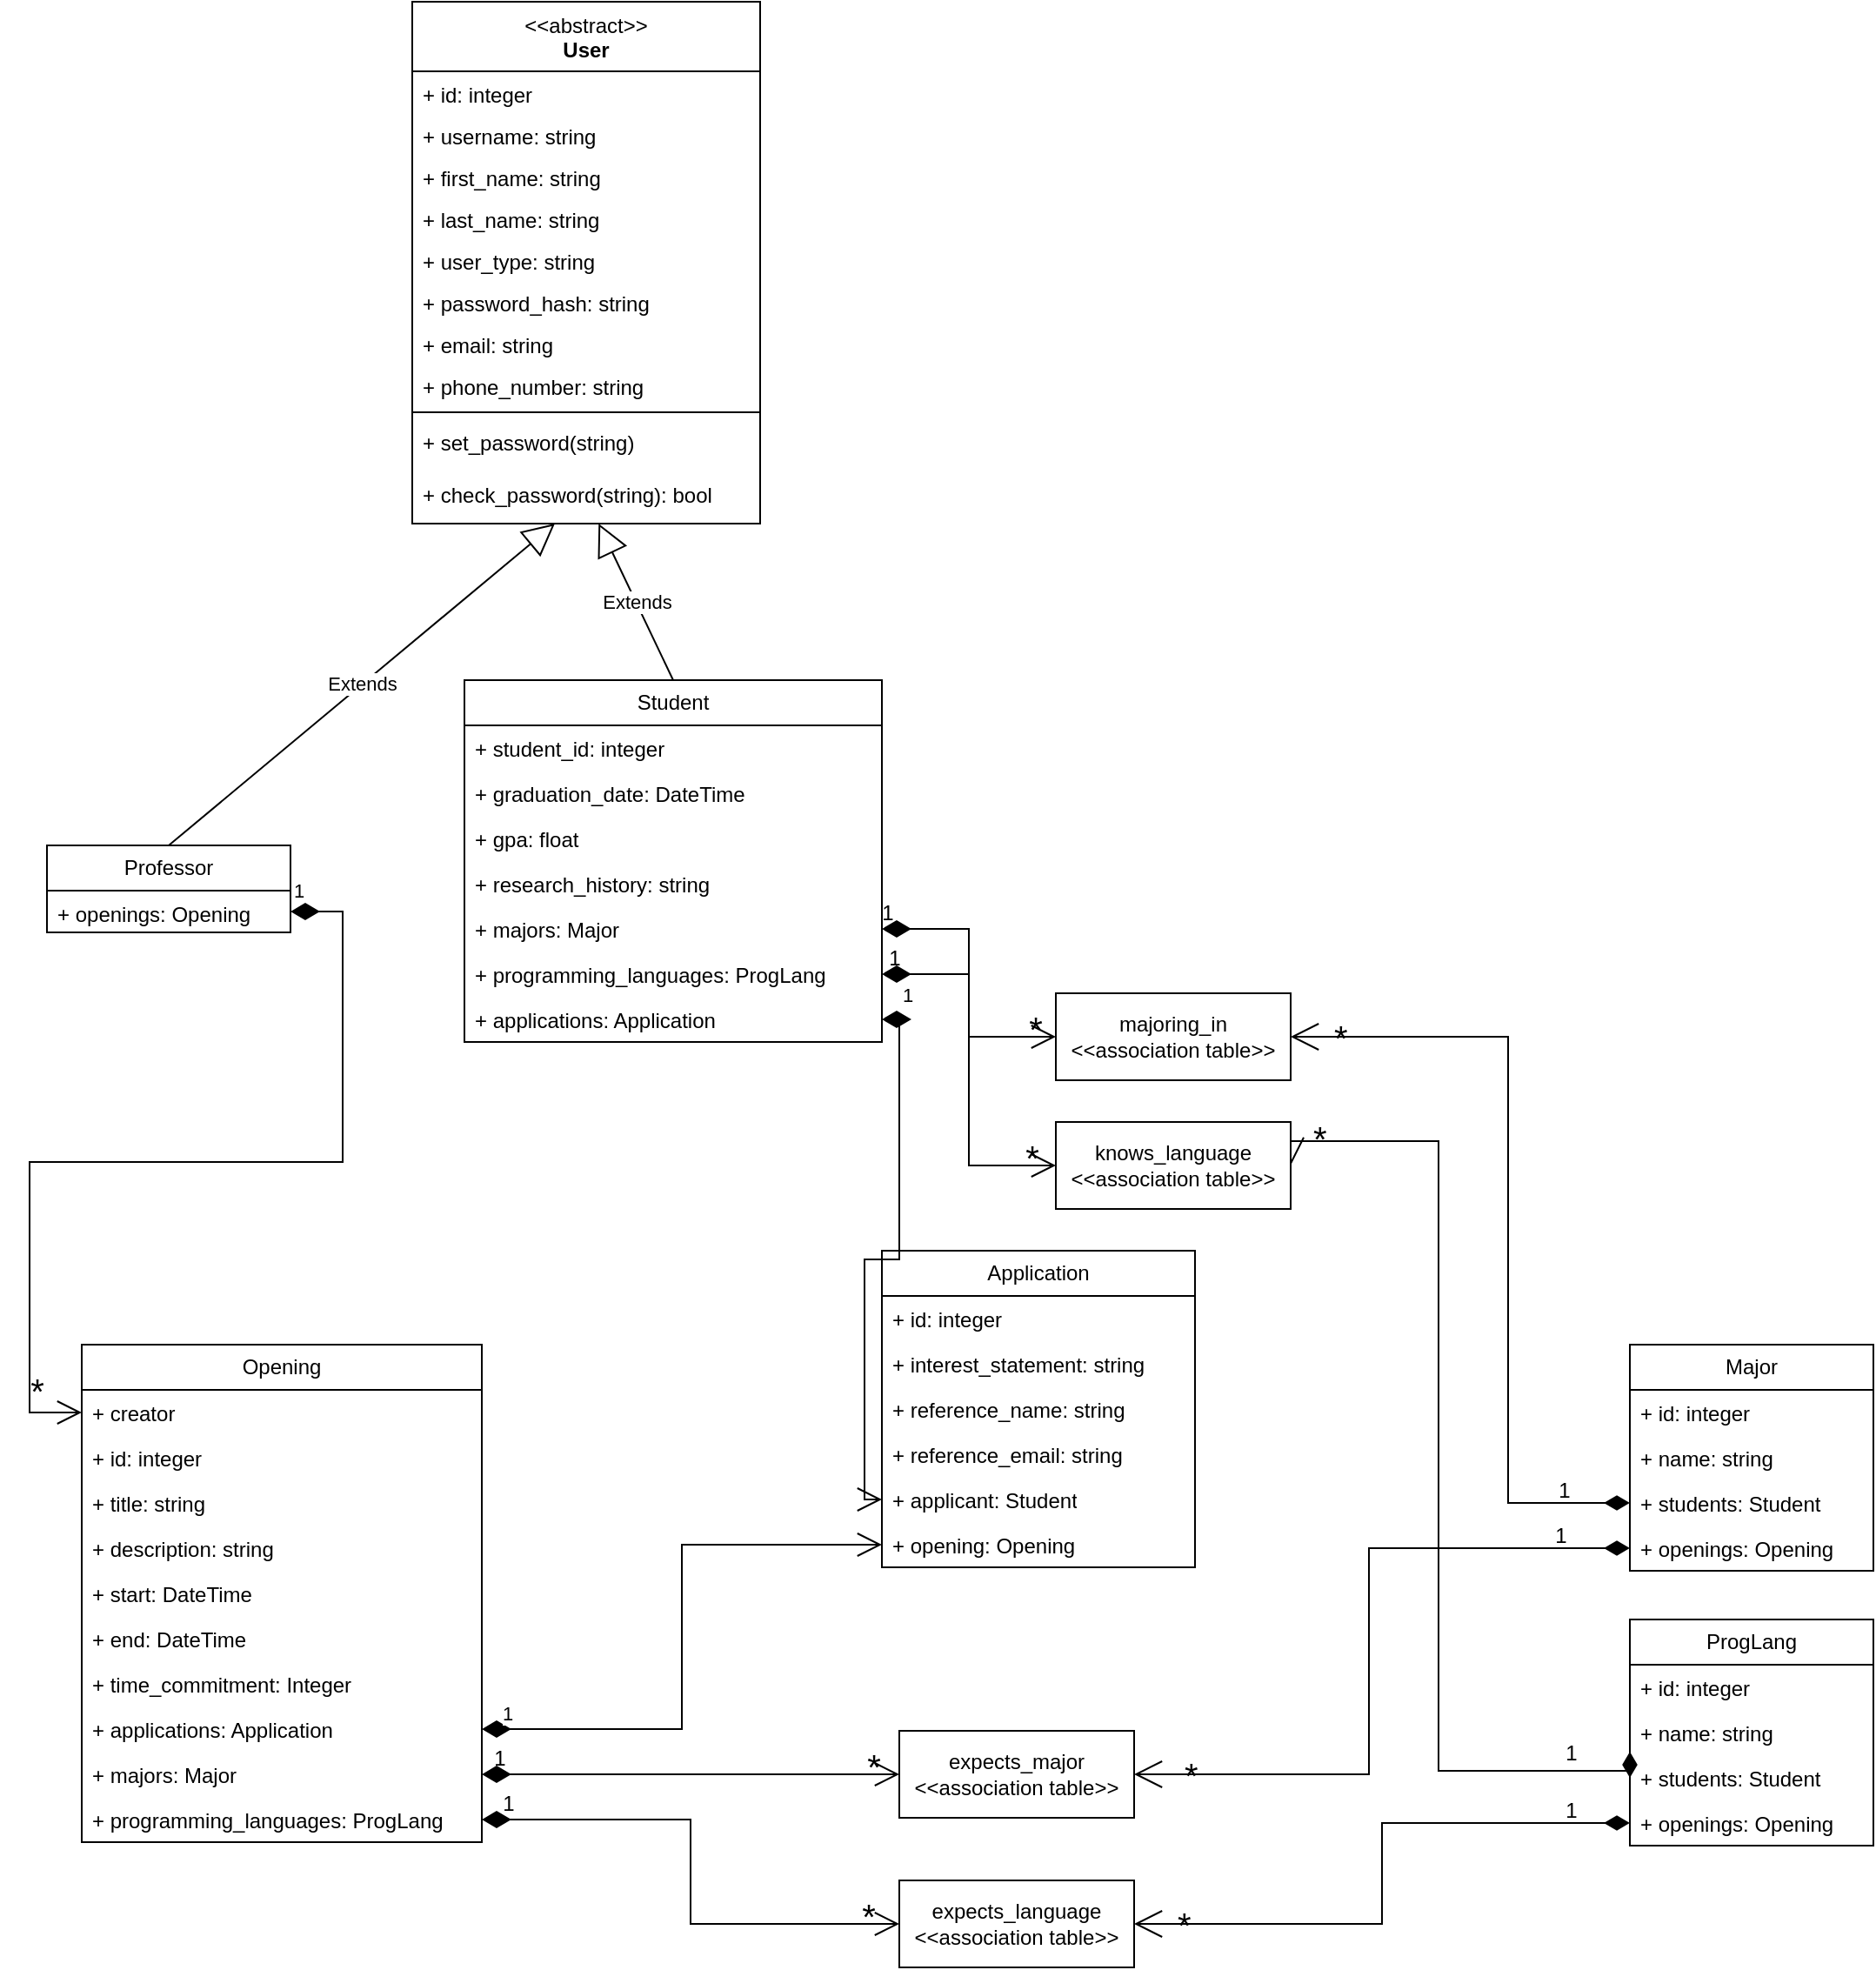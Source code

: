 <mxfile version="22.0.8" type="device">
  <diagram name="Page-1" id="B-Ykamc5Ve8SxCriMSTX">
    <mxGraphModel dx="2390" dy="1243" grid="1" gridSize="10" guides="1" tooltips="1" connect="1" arrows="1" fold="1" page="1" pageScale="1" pageWidth="850" pageHeight="1100" math="0" shadow="0">
      <root>
        <mxCell id="0" />
        <mxCell id="1" parent="0" />
        <mxCell id="SjnLJT28kYMLIZ89We3J-1" value="&lt;div&gt;&lt;span style=&quot;font-weight: normal;&quot;&gt;&amp;lt;&amp;lt;abstract&amp;gt;&amp;gt;&lt;/span&gt;&lt;br&gt;&lt;/div&gt;&lt;div&gt;User&lt;/div&gt;" style="swimlane;fontStyle=1;align=center;verticalAlign=top;childLayout=stackLayout;horizontal=1;startSize=40;horizontalStack=0;resizeParent=1;resizeParentMax=0;resizeLast=0;collapsible=1;marginBottom=0;whiteSpace=wrap;html=1;" vertex="1" parent="1">
          <mxGeometry x="520" y="40" width="200" height="300" as="geometry">
            <mxRectangle x="170" y="130" width="110" height="40" as="alternateBounds" />
          </mxGeometry>
        </mxCell>
        <mxCell id="SjnLJT28kYMLIZ89We3J-2" value="&lt;div&gt;+ id: integer&lt;/div&gt;" style="text;strokeColor=none;fillColor=none;align=left;verticalAlign=top;spacingLeft=4;spacingRight=4;overflow=hidden;rotatable=0;points=[[0,0.5],[1,0.5]];portConstraint=eastwest;whiteSpace=wrap;html=1;" vertex="1" parent="SjnLJT28kYMLIZ89We3J-1">
          <mxGeometry y="40" width="200" height="24" as="geometry" />
        </mxCell>
        <mxCell id="SjnLJT28kYMLIZ89We3J-13" value="&lt;div&gt;+ username: string&lt;/div&gt;" style="text;strokeColor=none;fillColor=none;align=left;verticalAlign=top;spacingLeft=4;spacingRight=4;overflow=hidden;rotatable=0;points=[[0,0.5],[1,0.5]];portConstraint=eastwest;whiteSpace=wrap;html=1;" vertex="1" parent="SjnLJT28kYMLIZ89We3J-1">
          <mxGeometry y="64" width="200" height="24" as="geometry" />
        </mxCell>
        <mxCell id="SjnLJT28kYMLIZ89We3J-14" value="&lt;div&gt;+ first_name: string&lt;/div&gt;" style="text;strokeColor=none;fillColor=none;align=left;verticalAlign=top;spacingLeft=4;spacingRight=4;overflow=hidden;rotatable=0;points=[[0,0.5],[1,0.5]];portConstraint=eastwest;whiteSpace=wrap;html=1;" vertex="1" parent="SjnLJT28kYMLIZ89We3J-1">
          <mxGeometry y="88" width="200" height="24" as="geometry" />
        </mxCell>
        <mxCell id="SjnLJT28kYMLIZ89We3J-15" value="&lt;div&gt;+ last_name: string&lt;/div&gt;" style="text;strokeColor=none;fillColor=none;align=left;verticalAlign=top;spacingLeft=4;spacingRight=4;overflow=hidden;rotatable=0;points=[[0,0.5],[1,0.5]];portConstraint=eastwest;whiteSpace=wrap;html=1;" vertex="1" parent="SjnLJT28kYMLIZ89We3J-1">
          <mxGeometry y="112" width="200" height="24" as="geometry" />
        </mxCell>
        <mxCell id="SjnLJT28kYMLIZ89We3J-16" value="&lt;div&gt;+ user_type: string&lt;/div&gt;" style="text;strokeColor=none;fillColor=none;align=left;verticalAlign=top;spacingLeft=4;spacingRight=4;overflow=hidden;rotatable=0;points=[[0,0.5],[1,0.5]];portConstraint=eastwest;whiteSpace=wrap;html=1;" vertex="1" parent="SjnLJT28kYMLIZ89We3J-1">
          <mxGeometry y="136" width="200" height="24" as="geometry" />
        </mxCell>
        <mxCell id="SjnLJT28kYMLIZ89We3J-17" value="&lt;div&gt;+ password_hash: string&lt;br&gt;&lt;/div&gt;" style="text;strokeColor=none;fillColor=none;align=left;verticalAlign=top;spacingLeft=4;spacingRight=4;overflow=hidden;rotatable=0;points=[[0,0.5],[1,0.5]];portConstraint=eastwest;whiteSpace=wrap;html=1;" vertex="1" parent="SjnLJT28kYMLIZ89We3J-1">
          <mxGeometry y="160" width="200" height="24" as="geometry" />
        </mxCell>
        <mxCell id="SjnLJT28kYMLIZ89We3J-18" value="&lt;div&gt;+ email: string&lt;/div&gt;" style="text;strokeColor=none;fillColor=none;align=left;verticalAlign=top;spacingLeft=4;spacingRight=4;overflow=hidden;rotatable=0;points=[[0,0.5],[1,0.5]];portConstraint=eastwest;whiteSpace=wrap;html=1;" vertex="1" parent="SjnLJT28kYMLIZ89We3J-1">
          <mxGeometry y="184" width="200" height="24" as="geometry" />
        </mxCell>
        <mxCell id="SjnLJT28kYMLIZ89We3J-19" value="+ phone_number: string" style="text;strokeColor=none;fillColor=none;align=left;verticalAlign=top;spacingLeft=4;spacingRight=4;overflow=hidden;rotatable=0;points=[[0,0.5],[1,0.5]];portConstraint=eastwest;whiteSpace=wrap;html=1;" vertex="1" parent="SjnLJT28kYMLIZ89We3J-1">
          <mxGeometry y="208" width="200" height="24" as="geometry" />
        </mxCell>
        <mxCell id="SjnLJT28kYMLIZ89We3J-3" value="" style="line;strokeWidth=1;fillColor=none;align=left;verticalAlign=middle;spacingTop=-1;spacingLeft=3;spacingRight=3;rotatable=0;labelPosition=right;points=[];portConstraint=eastwest;strokeColor=inherit;" vertex="1" parent="SjnLJT28kYMLIZ89We3J-1">
          <mxGeometry y="232" width="200" height="8" as="geometry" />
        </mxCell>
        <mxCell id="SjnLJT28kYMLIZ89We3J-4" value="&lt;div&gt;+ set_password(string)&lt;/div&gt;" style="text;strokeColor=none;fillColor=none;align=left;verticalAlign=top;spacingLeft=4;spacingRight=4;overflow=hidden;rotatable=0;points=[[0,0.5],[1,0.5]];portConstraint=eastwest;whiteSpace=wrap;html=1;" vertex="1" parent="SjnLJT28kYMLIZ89We3J-1">
          <mxGeometry y="240" width="200" height="30" as="geometry" />
        </mxCell>
        <mxCell id="SjnLJT28kYMLIZ89We3J-20" value="+ check_password(string): bool" style="text;strokeColor=none;fillColor=none;align=left;verticalAlign=top;spacingLeft=4;spacingRight=4;overflow=hidden;rotatable=0;points=[[0,0.5],[1,0.5]];portConstraint=eastwest;whiteSpace=wrap;html=1;" vertex="1" parent="SjnLJT28kYMLIZ89We3J-1">
          <mxGeometry y="270" width="200" height="30" as="geometry" />
        </mxCell>
        <mxCell id="SjnLJT28kYMLIZ89We3J-5" value="Extends" style="endArrow=block;endSize=16;endFill=0;html=1;rounded=0;exitX=0.5;exitY=0;exitDx=0;exitDy=0;" edge="1" parent="1" source="SjnLJT28kYMLIZ89We3J-6" target="SjnLJT28kYMLIZ89We3J-20">
          <mxGeometry width="160" relative="1" as="geometry">
            <mxPoint x="210" y="500" as="sourcePoint" />
            <mxPoint x="370" y="500" as="targetPoint" />
          </mxGeometry>
        </mxCell>
        <mxCell id="SjnLJT28kYMLIZ89We3J-6" value="Professor" style="swimlane;fontStyle=0;childLayout=stackLayout;horizontal=1;startSize=26;fillColor=none;horizontalStack=0;resizeParent=1;resizeParentMax=0;resizeLast=0;collapsible=1;marginBottom=0;whiteSpace=wrap;html=1;" vertex="1" parent="1">
          <mxGeometry x="310" y="525" width="140" height="50" as="geometry" />
        </mxCell>
        <mxCell id="SjnLJT28kYMLIZ89We3J-8" value="+ openings: Opening" style="text;strokeColor=none;fillColor=none;align=left;verticalAlign=top;spacingLeft=4;spacingRight=4;overflow=hidden;rotatable=0;points=[[0,0.5],[1,0.5]];portConstraint=eastwest;whiteSpace=wrap;html=1;" vertex="1" parent="SjnLJT28kYMLIZ89We3J-6">
          <mxGeometry y="26" width="140" height="24" as="geometry" />
        </mxCell>
        <mxCell id="SjnLJT28kYMLIZ89We3J-21" value="Opening" style="swimlane;fontStyle=0;childLayout=stackLayout;horizontal=1;startSize=26;fillColor=none;horizontalStack=0;resizeParent=1;resizeParentMax=0;resizeLast=0;collapsible=1;marginBottom=0;whiteSpace=wrap;html=1;" vertex="1" parent="1">
          <mxGeometry x="330" y="812" width="230" height="286" as="geometry" />
        </mxCell>
        <mxCell id="SjnLJT28kYMLIZ89We3J-22" value="+ creator" style="text;strokeColor=none;fillColor=none;align=left;verticalAlign=top;spacingLeft=4;spacingRight=4;overflow=hidden;rotatable=0;points=[[0,0.5],[1,0.5]];portConstraint=eastwest;whiteSpace=wrap;html=1;" vertex="1" parent="SjnLJT28kYMLIZ89We3J-21">
          <mxGeometry y="26" width="230" height="26" as="geometry" />
        </mxCell>
        <mxCell id="SjnLJT28kYMLIZ89We3J-23" value="+ id: integer" style="text;strokeColor=none;fillColor=none;align=left;verticalAlign=top;spacingLeft=4;spacingRight=4;overflow=hidden;rotatable=0;points=[[0,0.5],[1,0.5]];portConstraint=eastwest;whiteSpace=wrap;html=1;" vertex="1" parent="SjnLJT28kYMLIZ89We3J-21">
          <mxGeometry y="52" width="230" height="26" as="geometry" />
        </mxCell>
        <mxCell id="SjnLJT28kYMLIZ89We3J-24" value="+ title: string" style="text;strokeColor=none;fillColor=none;align=left;verticalAlign=top;spacingLeft=4;spacingRight=4;overflow=hidden;rotatable=0;points=[[0,0.5],[1,0.5]];portConstraint=eastwest;whiteSpace=wrap;html=1;" vertex="1" parent="SjnLJT28kYMLIZ89We3J-21">
          <mxGeometry y="78" width="230" height="26" as="geometry" />
        </mxCell>
        <mxCell id="SjnLJT28kYMLIZ89We3J-28" value="+ description: string" style="text;strokeColor=none;fillColor=none;align=left;verticalAlign=top;spacingLeft=4;spacingRight=4;overflow=hidden;rotatable=0;points=[[0,0.5],[1,0.5]];portConstraint=eastwest;whiteSpace=wrap;html=1;" vertex="1" parent="SjnLJT28kYMLIZ89We3J-21">
          <mxGeometry y="104" width="230" height="26" as="geometry" />
        </mxCell>
        <mxCell id="SjnLJT28kYMLIZ89We3J-29" value="+ start: DateTime" style="text;strokeColor=none;fillColor=none;align=left;verticalAlign=top;spacingLeft=4;spacingRight=4;overflow=hidden;rotatable=0;points=[[0,0.5],[1,0.5]];portConstraint=eastwest;whiteSpace=wrap;html=1;" vertex="1" parent="SjnLJT28kYMLIZ89We3J-21">
          <mxGeometry y="130" width="230" height="26" as="geometry" />
        </mxCell>
        <mxCell id="SjnLJT28kYMLIZ89We3J-30" value="+ end: DateTime" style="text;strokeColor=none;fillColor=none;align=left;verticalAlign=top;spacingLeft=4;spacingRight=4;overflow=hidden;rotatable=0;points=[[0,0.5],[1,0.5]];portConstraint=eastwest;whiteSpace=wrap;html=1;" vertex="1" parent="SjnLJT28kYMLIZ89We3J-21">
          <mxGeometry y="156" width="230" height="26" as="geometry" />
        </mxCell>
        <mxCell id="SjnLJT28kYMLIZ89We3J-31" value="+ time_commitment: Integer" style="text;strokeColor=none;fillColor=none;align=left;verticalAlign=top;spacingLeft=4;spacingRight=4;overflow=hidden;rotatable=0;points=[[0,0.5],[1,0.5]];portConstraint=eastwest;whiteSpace=wrap;html=1;" vertex="1" parent="SjnLJT28kYMLIZ89We3J-21">
          <mxGeometry y="182" width="230" height="26" as="geometry" />
        </mxCell>
        <mxCell id="SjnLJT28kYMLIZ89We3J-34" value="+ applications: Application" style="text;strokeColor=none;fillColor=none;align=left;verticalAlign=top;spacingLeft=4;spacingRight=4;overflow=hidden;rotatable=0;points=[[0,0.5],[1,0.5]];portConstraint=eastwest;whiteSpace=wrap;html=1;" vertex="1" parent="SjnLJT28kYMLIZ89We3J-21">
          <mxGeometry y="208" width="230" height="26" as="geometry" />
        </mxCell>
        <mxCell id="SjnLJT28kYMLIZ89We3J-32" value="+ majors: Major" style="text;strokeColor=none;fillColor=none;align=left;verticalAlign=top;spacingLeft=4;spacingRight=4;overflow=hidden;rotatable=0;points=[[0,0.5],[1,0.5]];portConstraint=eastwest;whiteSpace=wrap;html=1;" vertex="1" parent="SjnLJT28kYMLIZ89We3J-21">
          <mxGeometry y="234" width="230" height="26" as="geometry" />
        </mxCell>
        <mxCell id="SjnLJT28kYMLIZ89We3J-33" value="+ programming_languages: ProgLang" style="text;strokeColor=none;fillColor=none;align=left;verticalAlign=top;spacingLeft=4;spacingRight=4;overflow=hidden;rotatable=0;points=[[0,0.5],[1,0.5]];portConstraint=eastwest;whiteSpace=wrap;html=1;" vertex="1" parent="SjnLJT28kYMLIZ89We3J-21">
          <mxGeometry y="260" width="230" height="26" as="geometry" />
        </mxCell>
        <mxCell id="SjnLJT28kYMLIZ89We3J-26" value="1" style="endArrow=open;html=1;endSize=12;startArrow=diamondThin;startSize=14;startFill=1;edgeStyle=orthogonalEdgeStyle;align=left;verticalAlign=bottom;rounded=0;exitX=1;exitY=0.5;exitDx=0;exitDy=0;entryX=0;entryY=0.5;entryDx=0;entryDy=0;" edge="1" parent="1" source="SjnLJT28kYMLIZ89We3J-8" target="SjnLJT28kYMLIZ89We3J-22">
          <mxGeometry x="-1" y="3" relative="1" as="geometry">
            <mxPoint x="300" y="590" as="sourcePoint" />
            <mxPoint x="460" y="590" as="targetPoint" />
            <Array as="points">
              <mxPoint x="480" y="563" />
              <mxPoint x="480" y="707" />
              <mxPoint x="300" y="707" />
              <mxPoint x="300" y="851" />
            </Array>
          </mxGeometry>
        </mxCell>
        <mxCell id="SjnLJT28kYMLIZ89We3J-27" value="&lt;font style=&quot;font-size: 20px;&quot;&gt;*&lt;/font&gt;" style="edgeLabel;html=1;align=center;verticalAlign=middle;resizable=0;points=[];labelBackgroundColor=none;" vertex="1" connectable="0" parent="SjnLJT28kYMLIZ89We3J-26">
          <mxGeometry x="0.9" y="2" relative="1" as="geometry">
            <mxPoint y="-11" as="offset" />
          </mxGeometry>
        </mxCell>
        <mxCell id="SjnLJT28kYMLIZ89We3J-35" value="Student" style="swimlane;fontStyle=0;childLayout=stackLayout;horizontal=1;startSize=26;fillColor=none;horizontalStack=0;resizeParent=1;resizeParentMax=0;resizeLast=0;collapsible=1;marginBottom=0;whiteSpace=wrap;html=1;" vertex="1" parent="1">
          <mxGeometry x="550" y="430" width="240" height="208" as="geometry" />
        </mxCell>
        <mxCell id="SjnLJT28kYMLIZ89We3J-36" value="+ student_id: integer" style="text;strokeColor=none;fillColor=none;align=left;verticalAlign=top;spacingLeft=4;spacingRight=4;overflow=hidden;rotatable=0;points=[[0,0.5],[1,0.5]];portConstraint=eastwest;whiteSpace=wrap;html=1;" vertex="1" parent="SjnLJT28kYMLIZ89We3J-35">
          <mxGeometry y="26" width="240" height="26" as="geometry" />
        </mxCell>
        <mxCell id="SjnLJT28kYMLIZ89We3J-37" value="+ graduation_date: DateTime" style="text;strokeColor=none;fillColor=none;align=left;verticalAlign=top;spacingLeft=4;spacingRight=4;overflow=hidden;rotatable=0;points=[[0,0.5],[1,0.5]];portConstraint=eastwest;whiteSpace=wrap;html=1;" vertex="1" parent="SjnLJT28kYMLIZ89We3J-35">
          <mxGeometry y="52" width="240" height="26" as="geometry" />
        </mxCell>
        <mxCell id="SjnLJT28kYMLIZ89We3J-38" value="+ gpa: float" style="text;strokeColor=none;fillColor=none;align=left;verticalAlign=top;spacingLeft=4;spacingRight=4;overflow=hidden;rotatable=0;points=[[0,0.5],[1,0.5]];portConstraint=eastwest;whiteSpace=wrap;html=1;" vertex="1" parent="SjnLJT28kYMLIZ89We3J-35">
          <mxGeometry y="78" width="240" height="26" as="geometry" />
        </mxCell>
        <mxCell id="SjnLJT28kYMLIZ89We3J-40" value="+ research_history: string" style="text;strokeColor=none;fillColor=none;align=left;verticalAlign=top;spacingLeft=4;spacingRight=4;overflow=hidden;rotatable=0;points=[[0,0.5],[1,0.5]];portConstraint=eastwest;whiteSpace=wrap;html=1;" vertex="1" parent="SjnLJT28kYMLIZ89We3J-35">
          <mxGeometry y="104" width="240" height="26" as="geometry" />
        </mxCell>
        <mxCell id="SjnLJT28kYMLIZ89We3J-41" value="+ majors: Major" style="text;strokeColor=none;fillColor=none;align=left;verticalAlign=top;spacingLeft=4;spacingRight=4;overflow=hidden;rotatable=0;points=[[0,0.5],[1,0.5]];portConstraint=eastwest;whiteSpace=wrap;html=1;" vertex="1" parent="SjnLJT28kYMLIZ89We3J-35">
          <mxGeometry y="130" width="240" height="26" as="geometry" />
        </mxCell>
        <mxCell id="SjnLJT28kYMLIZ89We3J-42" value="+ programming_languages: ProgLang" style="text;strokeColor=none;fillColor=none;align=left;verticalAlign=top;spacingLeft=4;spacingRight=4;overflow=hidden;rotatable=0;points=[[0,0.5],[1,0.5]];portConstraint=eastwest;whiteSpace=wrap;html=1;" vertex="1" parent="SjnLJT28kYMLIZ89We3J-35">
          <mxGeometry y="156" width="240" height="26" as="geometry" />
        </mxCell>
        <mxCell id="SjnLJT28kYMLIZ89We3J-170" value="+ applications: Application" style="text;strokeColor=none;fillColor=none;align=left;verticalAlign=top;spacingLeft=4;spacingRight=4;overflow=hidden;rotatable=0;points=[[0,0.5],[1,0.5]];portConstraint=eastwest;whiteSpace=wrap;html=1;" vertex="1" parent="SjnLJT28kYMLIZ89We3J-35">
          <mxGeometry y="182" width="240" height="26" as="geometry" />
        </mxCell>
        <mxCell id="SjnLJT28kYMLIZ89We3J-39" value="Extends" style="endArrow=block;endSize=16;endFill=0;html=1;rounded=0;exitX=0.5;exitY=0;exitDx=0;exitDy=0;" edge="1" parent="1" source="SjnLJT28kYMLIZ89We3J-35" target="SjnLJT28kYMLIZ89We3J-20">
          <mxGeometry width="160" relative="1" as="geometry">
            <mxPoint x="310" y="480" as="sourcePoint" />
            <mxPoint x="260" y="410" as="targetPoint" />
          </mxGeometry>
        </mxCell>
        <mxCell id="SjnLJT28kYMLIZ89We3J-44" value="Application" style="swimlane;fontStyle=0;childLayout=stackLayout;horizontal=1;startSize=26;fillColor=none;horizontalStack=0;resizeParent=1;resizeParentMax=0;resizeLast=0;collapsible=1;marginBottom=0;whiteSpace=wrap;html=1;" vertex="1" parent="1">
          <mxGeometry x="790" y="758" width="180" height="182" as="geometry" />
        </mxCell>
        <mxCell id="SjnLJT28kYMLIZ89We3J-45" value="+ id: integer" style="text;strokeColor=none;fillColor=none;align=left;verticalAlign=top;spacingLeft=4;spacingRight=4;overflow=hidden;rotatable=0;points=[[0,0.5],[1,0.5]];portConstraint=eastwest;whiteSpace=wrap;html=1;" vertex="1" parent="SjnLJT28kYMLIZ89We3J-44">
          <mxGeometry y="26" width="180" height="26" as="geometry" />
        </mxCell>
        <mxCell id="SjnLJT28kYMLIZ89We3J-46" value="+ interest_statement: string" style="text;strokeColor=none;fillColor=none;align=left;verticalAlign=top;spacingLeft=4;spacingRight=4;overflow=hidden;rotatable=0;points=[[0,0.5],[1,0.5]];portConstraint=eastwest;whiteSpace=wrap;html=1;" vertex="1" parent="SjnLJT28kYMLIZ89We3J-44">
          <mxGeometry y="52" width="180" height="26" as="geometry" />
        </mxCell>
        <mxCell id="SjnLJT28kYMLIZ89We3J-47" value="+ reference_name: string" style="text;strokeColor=none;fillColor=none;align=left;verticalAlign=top;spacingLeft=4;spacingRight=4;overflow=hidden;rotatable=0;points=[[0,0.5],[1,0.5]];portConstraint=eastwest;whiteSpace=wrap;html=1;" vertex="1" parent="SjnLJT28kYMLIZ89We3J-44">
          <mxGeometry y="78" width="180" height="26" as="geometry" />
        </mxCell>
        <mxCell id="SjnLJT28kYMLIZ89We3J-49" value="+ reference_email: string" style="text;strokeColor=none;fillColor=none;align=left;verticalAlign=top;spacingLeft=4;spacingRight=4;overflow=hidden;rotatable=0;points=[[0,0.5],[1,0.5]];portConstraint=eastwest;whiteSpace=wrap;html=1;" vertex="1" parent="SjnLJT28kYMLIZ89We3J-44">
          <mxGeometry y="104" width="180" height="26" as="geometry" />
        </mxCell>
        <mxCell id="SjnLJT28kYMLIZ89We3J-50" value="+ applicant: Student" style="text;strokeColor=none;fillColor=none;align=left;verticalAlign=top;spacingLeft=4;spacingRight=4;overflow=hidden;rotatable=0;points=[[0,0.5],[1,0.5]];portConstraint=eastwest;whiteSpace=wrap;html=1;" vertex="1" parent="SjnLJT28kYMLIZ89We3J-44">
          <mxGeometry y="130" width="180" height="26" as="geometry" />
        </mxCell>
        <mxCell id="SjnLJT28kYMLIZ89We3J-51" value="+ opening: Opening" style="text;strokeColor=none;fillColor=none;align=left;verticalAlign=top;spacingLeft=4;spacingRight=4;overflow=hidden;rotatable=0;points=[[0,0.5],[1,0.5]];portConstraint=eastwest;whiteSpace=wrap;html=1;" vertex="1" parent="SjnLJT28kYMLIZ89We3J-44">
          <mxGeometry y="156" width="180" height="26" as="geometry" />
        </mxCell>
        <mxCell id="SjnLJT28kYMLIZ89We3J-53" value="1" style="endArrow=open;html=1;endSize=12;startArrow=diamondThin;startSize=14;startFill=1;edgeStyle=orthogonalEdgeStyle;align=left;verticalAlign=bottom;rounded=0;entryX=0;entryY=0.5;entryDx=0;entryDy=0;" edge="1" parent="1" source="SjnLJT28kYMLIZ89We3J-34" target="SjnLJT28kYMLIZ89We3J-51">
          <mxGeometry x="-0.941" relative="1" as="geometry">
            <mxPoint x="610" y="870" as="sourcePoint" />
            <mxPoint x="770" y="870" as="targetPoint" />
            <mxPoint as="offset" />
          </mxGeometry>
        </mxCell>
        <mxCell id="SjnLJT28kYMLIZ89We3J-54" value="Major" style="swimlane;fontStyle=0;childLayout=stackLayout;horizontal=1;startSize=26;fillColor=none;horizontalStack=0;resizeParent=1;resizeParentMax=0;resizeLast=0;collapsible=1;marginBottom=0;whiteSpace=wrap;html=1;" vertex="1" parent="1">
          <mxGeometry x="1220" y="812" width="140" height="130" as="geometry" />
        </mxCell>
        <mxCell id="SjnLJT28kYMLIZ89We3J-55" value="+ id: integer" style="text;strokeColor=none;fillColor=none;align=left;verticalAlign=top;spacingLeft=4;spacingRight=4;overflow=hidden;rotatable=0;points=[[0,0.5],[1,0.5]];portConstraint=eastwest;whiteSpace=wrap;html=1;" vertex="1" parent="SjnLJT28kYMLIZ89We3J-54">
          <mxGeometry y="26" width="140" height="26" as="geometry" />
        </mxCell>
        <mxCell id="SjnLJT28kYMLIZ89We3J-57" value="+ name: string" style="text;strokeColor=none;fillColor=none;align=left;verticalAlign=top;spacingLeft=4;spacingRight=4;overflow=hidden;rotatable=0;points=[[0,0.5],[1,0.5]];portConstraint=eastwest;whiteSpace=wrap;html=1;" vertex="1" parent="SjnLJT28kYMLIZ89We3J-54">
          <mxGeometry y="52" width="140" height="26" as="geometry" />
        </mxCell>
        <mxCell id="SjnLJT28kYMLIZ89We3J-58" value="+ students: Student" style="text;strokeColor=none;fillColor=none;align=left;verticalAlign=top;spacingLeft=4;spacingRight=4;overflow=hidden;rotatable=0;points=[[0,0.5],[1,0.5]];portConstraint=eastwest;whiteSpace=wrap;html=1;" vertex="1" parent="SjnLJT28kYMLIZ89We3J-54">
          <mxGeometry y="78" width="140" height="26" as="geometry" />
        </mxCell>
        <mxCell id="SjnLJT28kYMLIZ89We3J-89" value="+ openings: Opening" style="text;strokeColor=none;fillColor=none;align=left;verticalAlign=top;spacingLeft=4;spacingRight=4;overflow=hidden;rotatable=0;points=[[0,0.5],[1,0.5]];portConstraint=eastwest;whiteSpace=wrap;html=1;" vertex="1" parent="SjnLJT28kYMLIZ89We3J-54">
          <mxGeometry y="104" width="140" height="26" as="geometry" />
        </mxCell>
        <mxCell id="SjnLJT28kYMLIZ89We3J-70" value="&lt;font style=&quot;font-size: 20px;&quot;&gt;*&lt;/font&gt;" style="endArrow=diamondThin;html=1;endSize=12;startArrow=open;startSize=14;startFill=0;edgeStyle=orthogonalEdgeStyle;align=left;verticalAlign=bottom;rounded=0;exitX=1;exitY=0.5;exitDx=0;exitDy=0;entryX=0;entryY=0.5;entryDx=0;entryDy=0;labelBackgroundColor=none;endFill=1;" edge="1" parent="1" source="SjnLJT28kYMLIZ89We3J-72" target="SjnLJT28kYMLIZ89We3J-58">
          <mxGeometry x="-0.901" y="-15" relative="1" as="geometry">
            <mxPoint x="730" y="690" as="sourcePoint" />
            <mxPoint x="760" y="847" as="targetPoint" />
            <Array as="points">
              <mxPoint x="1150" y="635" />
              <mxPoint x="1150" y="903" />
            </Array>
            <mxPoint as="offset" />
          </mxGeometry>
        </mxCell>
        <mxCell id="SjnLJT28kYMLIZ89We3J-80" value="&lt;font style=&quot;font-size: 12px;&quot;&gt;1&lt;/font&gt;" style="edgeLabel;html=1;align=center;verticalAlign=middle;resizable=0;points=[];labelBackgroundColor=none;" vertex="1" connectable="0" parent="SjnLJT28kYMLIZ89We3J-70">
          <mxGeometry x="0.834" y="-2" relative="1" as="geometry">
            <mxPoint y="-9" as="offset" />
          </mxGeometry>
        </mxCell>
        <mxCell id="SjnLJT28kYMLIZ89We3J-71" value="" style="endArrow=open;html=1;endSize=12;startArrow=diamondThin;startSize=14;startFill=1;edgeStyle=orthogonalEdgeStyle;align=left;verticalAlign=bottom;rounded=0;exitX=1;exitY=0.5;exitDx=0;exitDy=0;entryX=0;entryY=0.5;entryDx=0;entryDy=0;" edge="1" parent="1" source="SjnLJT28kYMLIZ89We3J-41" target="SjnLJT28kYMLIZ89We3J-72">
          <mxGeometry x="-1" y="3" relative="1" as="geometry">
            <mxPoint x="650" y="669" as="sourcePoint" />
            <mxPoint x="940" y="1029" as="targetPoint" />
          </mxGeometry>
        </mxCell>
        <mxCell id="SjnLJT28kYMLIZ89We3J-73" value="1" style="edgeLabel;html=1;align=center;verticalAlign=middle;resizable=0;points=[];fontSize=12;labelBackgroundColor=none;" vertex="1" connectable="0" parent="SjnLJT28kYMLIZ89We3J-71">
          <mxGeometry x="-0.827" y="1" relative="1" as="geometry">
            <mxPoint x="-11" y="-8" as="offset" />
          </mxGeometry>
        </mxCell>
        <mxCell id="SjnLJT28kYMLIZ89We3J-76" value="&lt;div&gt;&lt;br&gt;&lt;/div&gt;&lt;div&gt;&lt;br&gt;&lt;/div&gt;" style="edgeLabel;html=1;align=center;verticalAlign=middle;resizable=0;points=[];" vertex="1" connectable="0" parent="SjnLJT28kYMLIZ89We3J-71">
          <mxGeometry x="0.91" y="3" relative="1" as="geometry">
            <mxPoint as="offset" />
          </mxGeometry>
        </mxCell>
        <mxCell id="SjnLJT28kYMLIZ89We3J-77" value="&lt;div&gt;&lt;br&gt;&lt;/div&gt;" style="edgeLabel;html=1;align=center;verticalAlign=middle;resizable=0;points=[];" vertex="1" connectable="0" parent="SjnLJT28kYMLIZ89We3J-71">
          <mxGeometry x="0.927" y="1" relative="1" as="geometry">
            <mxPoint as="offset" />
          </mxGeometry>
        </mxCell>
        <mxCell id="SjnLJT28kYMLIZ89We3J-78" value="&lt;font style=&quot;font-size: 20px;&quot;&gt;*&lt;/font&gt;" style="edgeLabel;html=1;align=center;verticalAlign=middle;resizable=0;points=[];labelBackgroundColor=none;" vertex="1" connectable="0" parent="SjnLJT28kYMLIZ89We3J-71">
          <mxGeometry x="0.921" y="-2" relative="1" as="geometry">
            <mxPoint x="-6" y="-7" as="offset" />
          </mxGeometry>
        </mxCell>
        <mxCell id="SjnLJT28kYMLIZ89We3J-72" value="&lt;div&gt;majoring_in&lt;/div&gt;&lt;div&gt;&amp;lt;&amp;lt;association table&amp;gt;&amp;gt;&lt;br&gt;&lt;/div&gt;" style="html=1;whiteSpace=wrap;" vertex="1" parent="1">
          <mxGeometry x="890" y="610" width="135" height="50" as="geometry" />
        </mxCell>
        <mxCell id="SjnLJT28kYMLIZ89We3J-90" value="&lt;font style=&quot;font-size: 20px;&quot;&gt;*&lt;/font&gt;" style="endArrow=diamondThin;html=1;endSize=12;startArrow=open;startSize=14;startFill=0;edgeStyle=orthogonalEdgeStyle;align=left;verticalAlign=bottom;rounded=0;exitX=1;exitY=0.5;exitDx=0;exitDy=0;entryX=0;entryY=0.5;entryDx=0;entryDy=0;labelBackgroundColor=none;endFill=1;" edge="1" parent="1" source="SjnLJT28kYMLIZ89We3J-97" target="SjnLJT28kYMLIZ89We3J-89">
          <mxGeometry x="-0.869" y="-15" relative="1" as="geometry">
            <mxPoint x="670" y="852" as="sourcePoint" />
            <mxPoint x="1010" y="1056" as="targetPoint" />
            <mxPoint as="offset" />
            <Array as="points">
              <mxPoint x="1070" y="1059" />
              <mxPoint x="1070" y="929" />
            </Array>
          </mxGeometry>
        </mxCell>
        <mxCell id="SjnLJT28kYMLIZ89We3J-91" value="&lt;font style=&quot;font-size: 12px;&quot;&gt;1&lt;/font&gt;" style="edgeLabel;html=1;align=center;verticalAlign=middle;resizable=0;points=[];labelBackgroundColor=none;" vertex="1" connectable="0" parent="SjnLJT28kYMLIZ89We3J-90">
          <mxGeometry x="0.834" y="-2" relative="1" as="geometry">
            <mxPoint x="-6" y="-9" as="offset" />
          </mxGeometry>
        </mxCell>
        <mxCell id="SjnLJT28kYMLIZ89We3J-92" value="" style="endArrow=open;html=1;endSize=12;startArrow=diamondThin;startSize=14;startFill=1;edgeStyle=orthogonalEdgeStyle;align=left;verticalAlign=bottom;rounded=0;exitX=1;exitY=0.5;exitDx=0;exitDy=0;entryX=0;entryY=0.5;entryDx=0;entryDy=0;" edge="1" parent="1" target="SjnLJT28kYMLIZ89We3J-97" source="SjnLJT28kYMLIZ89We3J-32">
          <mxGeometry x="-1" y="3" relative="1" as="geometry">
            <mxPoint x="560" y="1062" as="sourcePoint" />
            <mxPoint x="880" y="1191" as="targetPoint" />
          </mxGeometry>
        </mxCell>
        <mxCell id="SjnLJT28kYMLIZ89We3J-93" value="1" style="edgeLabel;html=1;align=center;verticalAlign=middle;resizable=0;points=[];fontSize=12;labelBackgroundColor=none;" vertex="1" connectable="0" parent="SjnLJT28kYMLIZ89We3J-92">
          <mxGeometry x="-0.827" y="1" relative="1" as="geometry">
            <mxPoint x="-11" y="-8" as="offset" />
          </mxGeometry>
        </mxCell>
        <mxCell id="SjnLJT28kYMLIZ89We3J-94" value="&lt;div&gt;&lt;br&gt;&lt;/div&gt;&lt;div&gt;&lt;br&gt;&lt;/div&gt;" style="edgeLabel;html=1;align=center;verticalAlign=middle;resizable=0;points=[];" vertex="1" connectable="0" parent="SjnLJT28kYMLIZ89We3J-92">
          <mxGeometry x="0.91" y="3" relative="1" as="geometry">
            <mxPoint as="offset" />
          </mxGeometry>
        </mxCell>
        <mxCell id="SjnLJT28kYMLIZ89We3J-95" value="&lt;div&gt;&lt;br&gt;&lt;/div&gt;" style="edgeLabel;html=1;align=center;verticalAlign=middle;resizable=0;points=[];" vertex="1" connectable="0" parent="SjnLJT28kYMLIZ89We3J-92">
          <mxGeometry x="0.927" y="1" relative="1" as="geometry">
            <mxPoint as="offset" />
          </mxGeometry>
        </mxCell>
        <mxCell id="SjnLJT28kYMLIZ89We3J-96" value="&lt;font style=&quot;font-size: 20px;&quot;&gt;*&lt;/font&gt;" style="edgeLabel;html=1;align=center;verticalAlign=middle;resizable=0;points=[];labelBackgroundColor=none;" vertex="1" connectable="0" parent="SjnLJT28kYMLIZ89We3J-92">
          <mxGeometry x="0.921" y="-2" relative="1" as="geometry">
            <mxPoint x="-6" y="-7" as="offset" />
          </mxGeometry>
        </mxCell>
        <mxCell id="SjnLJT28kYMLIZ89We3J-97" value="&lt;div&gt;expects_major&lt;/div&gt;&lt;div&gt;&amp;lt;&amp;lt;association table&amp;gt;&amp;gt;&lt;br&gt;&lt;/div&gt;" style="html=1;whiteSpace=wrap;" vertex="1" parent="1">
          <mxGeometry x="800" y="1034" width="135" height="50" as="geometry" />
        </mxCell>
        <mxCell id="SjnLJT28kYMLIZ89We3J-149" value="ProgLang" style="swimlane;fontStyle=0;childLayout=stackLayout;horizontal=1;startSize=26;fillColor=none;horizontalStack=0;resizeParent=1;resizeParentMax=0;resizeLast=0;collapsible=1;marginBottom=0;whiteSpace=wrap;html=1;" vertex="1" parent="1">
          <mxGeometry x="1220" y="970" width="140" height="130" as="geometry" />
        </mxCell>
        <mxCell id="SjnLJT28kYMLIZ89We3J-150" value="+ id: integer" style="text;strokeColor=none;fillColor=none;align=left;verticalAlign=top;spacingLeft=4;spacingRight=4;overflow=hidden;rotatable=0;points=[[0,0.5],[1,0.5]];portConstraint=eastwest;whiteSpace=wrap;html=1;" vertex="1" parent="SjnLJT28kYMLIZ89We3J-149">
          <mxGeometry y="26" width="140" height="26" as="geometry" />
        </mxCell>
        <mxCell id="SjnLJT28kYMLIZ89We3J-151" value="+ name: string" style="text;strokeColor=none;fillColor=none;align=left;verticalAlign=top;spacingLeft=4;spacingRight=4;overflow=hidden;rotatable=0;points=[[0,0.5],[1,0.5]];portConstraint=eastwest;whiteSpace=wrap;html=1;" vertex="1" parent="SjnLJT28kYMLIZ89We3J-149">
          <mxGeometry y="52" width="140" height="26" as="geometry" />
        </mxCell>
        <mxCell id="SjnLJT28kYMLIZ89We3J-152" value="+ students: Student" style="text;strokeColor=none;fillColor=none;align=left;verticalAlign=top;spacingLeft=4;spacingRight=4;overflow=hidden;rotatable=0;points=[[0,0.5],[1,0.5]];portConstraint=eastwest;whiteSpace=wrap;html=1;" vertex="1" parent="SjnLJT28kYMLIZ89We3J-149">
          <mxGeometry y="78" width="140" height="26" as="geometry" />
        </mxCell>
        <mxCell id="SjnLJT28kYMLIZ89We3J-153" value="+ openings: Opening" style="text;strokeColor=none;fillColor=none;align=left;verticalAlign=top;spacingLeft=4;spacingRight=4;overflow=hidden;rotatable=0;points=[[0,0.5],[1,0.5]];portConstraint=eastwest;whiteSpace=wrap;html=1;" vertex="1" parent="SjnLJT28kYMLIZ89We3J-149">
          <mxGeometry y="104" width="140" height="26" as="geometry" />
        </mxCell>
        <mxCell id="SjnLJT28kYMLIZ89We3J-154" value="&lt;font style=&quot;font-size: 20px;&quot;&gt;*&lt;/font&gt;" style="endArrow=diamondThin;html=1;endSize=12;startArrow=open;startSize=14;startFill=0;edgeStyle=orthogonalEdgeStyle;align=left;verticalAlign=bottom;rounded=0;entryX=0;entryY=0.5;entryDx=0;entryDy=0;labelBackgroundColor=none;endFill=1;exitX=1;exitY=0.5;exitDx=0;exitDy=0;" edge="1" parent="1" source="SjnLJT28kYMLIZ89We3J-161" target="SjnLJT28kYMLIZ89We3J-152">
          <mxGeometry x="-0.914" y="-13" relative="1" as="geometry">
            <mxPoint x="1070" y="680" as="sourcePoint" />
            <mxPoint x="760" y="1000.5" as="targetPoint" />
            <mxPoint as="offset" />
            <Array as="points">
              <mxPoint x="1110" y="695" />
              <mxPoint x="1110" y="1057" />
            </Array>
          </mxGeometry>
        </mxCell>
        <mxCell id="SjnLJT28kYMLIZ89We3J-155" value="&lt;font style=&quot;font-size: 12px;&quot;&gt;1&lt;/font&gt;" style="edgeLabel;html=1;align=center;verticalAlign=middle;resizable=0;points=[];labelBackgroundColor=none;" vertex="1" connectable="0" parent="SjnLJT28kYMLIZ89We3J-154">
          <mxGeometry x="0.834" y="-2" relative="1" as="geometry">
            <mxPoint x="9" y="-12" as="offset" />
          </mxGeometry>
        </mxCell>
        <mxCell id="SjnLJT28kYMLIZ89We3J-156" value="" style="endArrow=open;html=1;endSize=12;startArrow=diamondThin;startSize=14;startFill=1;edgeStyle=orthogonalEdgeStyle;align=left;verticalAlign=bottom;rounded=0;exitX=1;exitY=0.5;exitDx=0;exitDy=0;entryX=0;entryY=0.5;entryDx=0;entryDy=0;" edge="1" parent="1" target="SjnLJT28kYMLIZ89We3J-161" source="SjnLJT28kYMLIZ89We3J-42">
          <mxGeometry x="-1" y="3" relative="1" as="geometry">
            <mxPoint x="650" y="672.5" as="sourcePoint" />
            <mxPoint x="940" y="1182.5" as="targetPoint" />
          </mxGeometry>
        </mxCell>
        <mxCell id="SjnLJT28kYMLIZ89We3J-157" value="1" style="edgeLabel;html=1;align=center;verticalAlign=middle;resizable=0;points=[];fontSize=12;labelBackgroundColor=none;" vertex="1" connectable="0" parent="SjnLJT28kYMLIZ89We3J-156">
          <mxGeometry x="-0.827" y="1" relative="1" as="geometry">
            <mxPoint x="-11" y="-8" as="offset" />
          </mxGeometry>
        </mxCell>
        <mxCell id="SjnLJT28kYMLIZ89We3J-158" value="&lt;div&gt;&lt;br&gt;&lt;/div&gt;&lt;div&gt;&lt;br&gt;&lt;/div&gt;" style="edgeLabel;html=1;align=center;verticalAlign=middle;resizable=0;points=[];" vertex="1" connectable="0" parent="SjnLJT28kYMLIZ89We3J-156">
          <mxGeometry x="0.91" y="3" relative="1" as="geometry">
            <mxPoint as="offset" />
          </mxGeometry>
        </mxCell>
        <mxCell id="SjnLJT28kYMLIZ89We3J-159" value="&lt;div&gt;&lt;br&gt;&lt;/div&gt;" style="edgeLabel;html=1;align=center;verticalAlign=middle;resizable=0;points=[];" vertex="1" connectable="0" parent="SjnLJT28kYMLIZ89We3J-156">
          <mxGeometry x="0.927" y="1" relative="1" as="geometry">
            <mxPoint as="offset" />
          </mxGeometry>
        </mxCell>
        <mxCell id="SjnLJT28kYMLIZ89We3J-160" value="&lt;font style=&quot;font-size: 20px;&quot;&gt;*&lt;/font&gt;" style="edgeLabel;html=1;align=center;verticalAlign=middle;resizable=0;points=[];labelBackgroundColor=none;" vertex="1" connectable="0" parent="SjnLJT28kYMLIZ89We3J-156">
          <mxGeometry x="0.921" y="-2" relative="1" as="geometry">
            <mxPoint x="-6" y="-7" as="offset" />
          </mxGeometry>
        </mxCell>
        <mxCell id="SjnLJT28kYMLIZ89We3J-161" value="&lt;div&gt;knows_language&lt;/div&gt;&lt;div&gt;&amp;lt;&amp;lt;association table&amp;gt;&amp;gt;&lt;br&gt;&lt;/div&gt;" style="html=1;whiteSpace=wrap;" vertex="1" parent="1">
          <mxGeometry x="890" y="684" width="135" height="50" as="geometry" />
        </mxCell>
        <mxCell id="SjnLJT28kYMLIZ89We3J-162" value="&lt;font style=&quot;font-size: 20px;&quot;&gt;*&lt;/font&gt;" style="endArrow=diamondThin;html=1;endSize=12;startArrow=open;startSize=14;startFill=0;edgeStyle=orthogonalEdgeStyle;align=left;verticalAlign=bottom;rounded=0;exitX=1;exitY=0.5;exitDx=0;exitDy=0;entryX=0;entryY=0.5;entryDx=0;entryDy=0;labelBackgroundColor=none;endFill=1;" edge="1" parent="1" source="SjnLJT28kYMLIZ89We3J-169" target="SjnLJT28kYMLIZ89We3J-153">
          <mxGeometry x="-0.869" y="-15" relative="1" as="geometry">
            <mxPoint x="670" y="1005.5" as="sourcePoint" />
            <mxPoint x="1010" y="1209.5" as="targetPoint" />
            <mxPoint as="offset" />
          </mxGeometry>
        </mxCell>
        <mxCell id="SjnLJT28kYMLIZ89We3J-163" value="&lt;font style=&quot;font-size: 12px;&quot;&gt;1&lt;/font&gt;" style="edgeLabel;html=1;align=center;verticalAlign=middle;resizable=0;points=[];labelBackgroundColor=none;" vertex="1" connectable="0" parent="SjnLJT28kYMLIZ89We3J-162">
          <mxGeometry x="0.834" y="-2" relative="1" as="geometry">
            <mxPoint x="-6" y="-9" as="offset" />
          </mxGeometry>
        </mxCell>
        <mxCell id="SjnLJT28kYMLIZ89We3J-164" value="" style="endArrow=open;html=1;endSize=12;startArrow=diamondThin;startSize=14;startFill=1;edgeStyle=orthogonalEdgeStyle;align=left;verticalAlign=bottom;rounded=0;exitX=1;exitY=0.5;exitDx=0;exitDy=0;entryX=0;entryY=0.5;entryDx=0;entryDy=0;" edge="1" parent="1" target="SjnLJT28kYMLIZ89We3J-169" source="SjnLJT28kYMLIZ89We3J-33">
          <mxGeometry x="-1" y="3" relative="1" as="geometry">
            <mxPoint x="560" y="1212.5" as="sourcePoint" />
            <mxPoint x="880" y="1344.5" as="targetPoint" />
          </mxGeometry>
        </mxCell>
        <mxCell id="SjnLJT28kYMLIZ89We3J-165" value="1" style="edgeLabel;html=1;align=center;verticalAlign=middle;resizable=0;points=[];fontSize=12;labelBackgroundColor=none;" vertex="1" connectable="0" parent="SjnLJT28kYMLIZ89We3J-164">
          <mxGeometry x="-0.827" y="1" relative="1" as="geometry">
            <mxPoint x="-11" y="-8" as="offset" />
          </mxGeometry>
        </mxCell>
        <mxCell id="SjnLJT28kYMLIZ89We3J-166" value="&lt;div&gt;&lt;br&gt;&lt;/div&gt;&lt;div&gt;&lt;br&gt;&lt;/div&gt;" style="edgeLabel;html=1;align=center;verticalAlign=middle;resizable=0;points=[];" vertex="1" connectable="0" parent="SjnLJT28kYMLIZ89We3J-164">
          <mxGeometry x="0.91" y="3" relative="1" as="geometry">
            <mxPoint as="offset" />
          </mxGeometry>
        </mxCell>
        <mxCell id="SjnLJT28kYMLIZ89We3J-167" value="&lt;div&gt;&lt;br&gt;&lt;/div&gt;" style="edgeLabel;html=1;align=center;verticalAlign=middle;resizable=0;points=[];" vertex="1" connectable="0" parent="SjnLJT28kYMLIZ89We3J-164">
          <mxGeometry x="0.927" y="1" relative="1" as="geometry">
            <mxPoint as="offset" />
          </mxGeometry>
        </mxCell>
        <mxCell id="SjnLJT28kYMLIZ89We3J-168" value="&lt;font style=&quot;font-size: 20px;&quot;&gt;*&lt;/font&gt;" style="edgeLabel;html=1;align=center;verticalAlign=middle;resizable=0;points=[];labelBackgroundColor=none;" vertex="1" connectable="0" parent="SjnLJT28kYMLIZ89We3J-164">
          <mxGeometry x="0.921" y="-2" relative="1" as="geometry">
            <mxPoint x="-6" y="-7" as="offset" />
          </mxGeometry>
        </mxCell>
        <mxCell id="SjnLJT28kYMLIZ89We3J-169" value="&lt;div&gt;expects_language&lt;/div&gt;&lt;div&gt;&amp;lt;&amp;lt;association table&amp;gt;&amp;gt;&lt;br&gt;&lt;/div&gt;" style="html=1;whiteSpace=wrap;" vertex="1" parent="1">
          <mxGeometry x="800" y="1120" width="135" height="50" as="geometry" />
        </mxCell>
        <mxCell id="SjnLJT28kYMLIZ89We3J-171" value="1" style="endArrow=open;html=1;endSize=12;startArrow=diamondThin;startSize=14;startFill=1;edgeStyle=orthogonalEdgeStyle;align=left;verticalAlign=bottom;rounded=0;exitX=1;exitY=0.5;exitDx=0;exitDy=0;entryX=0;entryY=0.5;entryDx=0;entryDy=0;" edge="1" parent="1" source="SjnLJT28kYMLIZ89We3J-170" target="SjnLJT28kYMLIZ89We3J-50">
          <mxGeometry x="-0.939" y="5" relative="1" as="geometry">
            <mxPoint x="600" y="780" as="sourcePoint" />
            <mxPoint x="760" y="780" as="targetPoint" />
            <mxPoint as="offset" />
          </mxGeometry>
        </mxCell>
      </root>
    </mxGraphModel>
  </diagram>
</mxfile>

